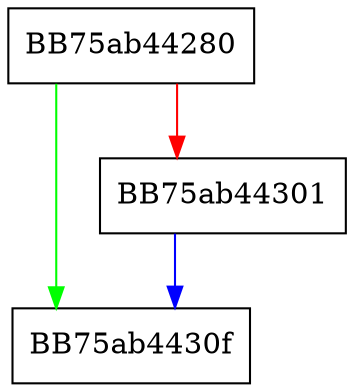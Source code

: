 digraph StoreFileToSampleSubmissionFileStash {
  node [shape="box"];
  graph [splines=ortho];
  BB75ab44280 -> BB75ab4430f [color="green"];
  BB75ab44280 -> BB75ab44301 [color="red"];
  BB75ab44301 -> BB75ab4430f [color="blue"];
}